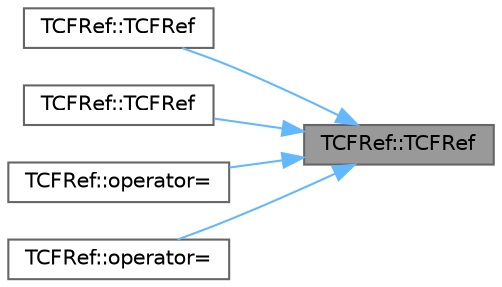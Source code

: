 digraph "TCFRef::TCFRef"
{
 // INTERACTIVE_SVG=YES
 // LATEX_PDF_SIZE
  bgcolor="transparent";
  edge [fontname=Helvetica,fontsize=10,labelfontname=Helvetica,labelfontsize=10];
  node [fontname=Helvetica,fontsize=10,shape=box,height=0.2,width=0.4];
  rankdir="RL";
  Node1 [id="Node000001",label="TCFRef::TCFRef",height=0.2,width=0.4,color="gray40", fillcolor="grey60", style="filled", fontcolor="black",tooltip="Default constructor (initialized to null)."];
  Node1 -> Node2 [id="edge1_Node000001_Node000002",dir="back",color="steelblue1",style="solid",tooltip=" "];
  Node2 [id="Node000002",label="TCFRef::TCFRef",height=0.2,width=0.4,color="grey40", fillcolor="white", style="filled",URL="$de/dee/classTCFRef.html#a853db541c11f2d66d13763e1bd22711b",tooltip="Copy constructor."];
  Node1 -> Node3 [id="edge2_Node000001_Node000003",dir="back",color="steelblue1",style="solid",tooltip=" "];
  Node3 [id="Node000003",label="TCFRef::TCFRef",height=0.2,width=0.4,color="grey40", fillcolor="white", style="filled",URL="$de/dee/classTCFRef.html#a1785e58fa87579b19f0a01508abe8073",tooltip="Move constructor."];
  Node1 -> Node4 [id="edge3_Node000001_Node000004",dir="back",color="steelblue1",style="solid",tooltip=" "];
  Node4 [id="Node000004",label="TCFRef::operator=",height=0.2,width=0.4,color="grey40", fillcolor="white", style="filled",URL="$de/dee/classTCFRef.html#a14a8a512abb425328ac7e5d02b3d8335",tooltip="Copy assignment operator."];
  Node1 -> Node5 [id="edge4_Node000001_Node000005",dir="back",color="steelblue1",style="solid",tooltip=" "];
  Node5 [id="Node000005",label="TCFRef::operator=",height=0.2,width=0.4,color="grey40", fillcolor="white", style="filled",URL="$de/dee/classTCFRef.html#a9f30ed4aacb94a5f8f815466a2207ea6",tooltip="Move assignment operator."];
}

